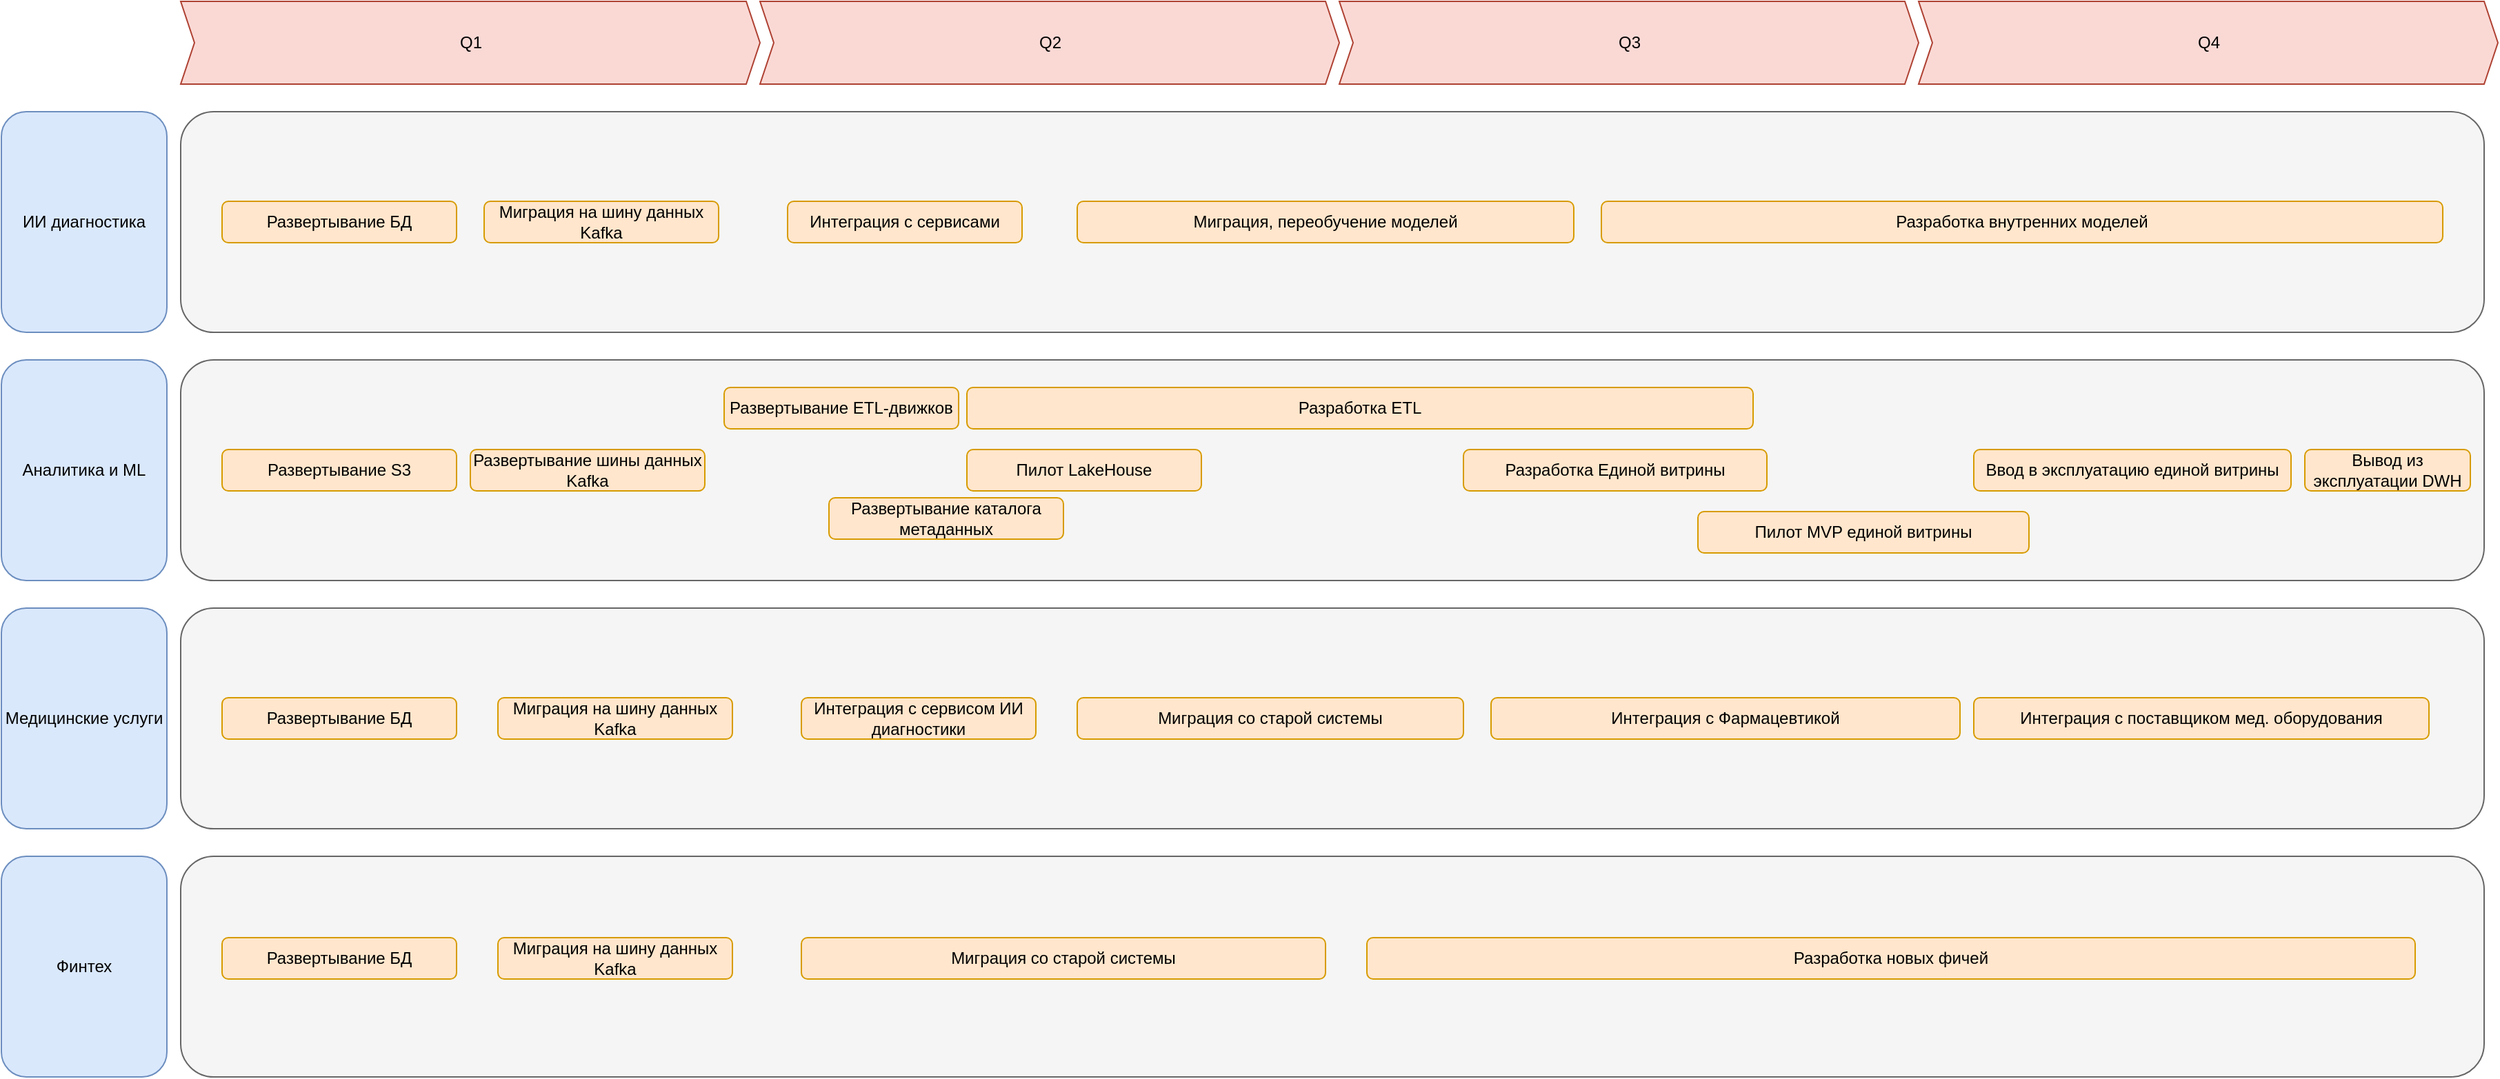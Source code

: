 <mxfile version="27.0.2">
  <diagram name="Страница — 1" id="i2fdYvcwtz1-ZjgtFgTK">
    <mxGraphModel dx="2253" dy="841" grid="1" gridSize="10" guides="1" tooltips="1" connect="1" arrows="1" fold="1" page="1" pageScale="1" pageWidth="827" pageHeight="1169" math="0" shadow="0">
      <root>
        <mxCell id="0" />
        <mxCell id="1" parent="0" />
        <mxCell id="DC0lNA1xcFuRWykVNkiX-1" value="Q1" style="html=1;shadow=0;dashed=0;align=center;verticalAlign=middle;shape=mxgraph.arrows2.arrow;dy=0;dx=10;notch=10;fillColor=#fad9d5;strokeColor=#ae4132;" parent="1" vertex="1">
          <mxGeometry x="20" y="250" width="420" height="60" as="geometry" />
        </mxCell>
        <mxCell id="DC0lNA1xcFuRWykVNkiX-2" value="Медицинские услуги" style="rounded=1;whiteSpace=wrap;html=1;fillColor=#dae8fc;strokeColor=#6c8ebf;" parent="1" vertex="1">
          <mxGeometry x="-110" y="690" width="120" height="160" as="geometry" />
        </mxCell>
        <mxCell id="DC0lNA1xcFuRWykVNkiX-3" value="ИИ диагностика" style="rounded=1;whiteSpace=wrap;html=1;fillColor=#dae8fc;strokeColor=#6c8ebf;" parent="1" vertex="1">
          <mxGeometry x="-110" y="330" width="120" height="160" as="geometry" />
        </mxCell>
        <mxCell id="DC0lNA1xcFuRWykVNkiX-4" value="Финтех" style="rounded=1;whiteSpace=wrap;html=1;fillColor=#dae8fc;strokeColor=#6c8ebf;" parent="1" vertex="1">
          <mxGeometry x="-110" y="870" width="120" height="160" as="geometry" />
        </mxCell>
        <mxCell id="DC0lNA1xcFuRWykVNkiX-5" value="Q2" style="html=1;shadow=0;dashed=0;align=center;verticalAlign=middle;shape=mxgraph.arrows2.arrow;dy=0;dx=10;notch=10;fillColor=#fad9d5;strokeColor=#ae4132;" parent="1" vertex="1">
          <mxGeometry x="440" y="250" width="420" height="60" as="geometry" />
        </mxCell>
        <mxCell id="DC0lNA1xcFuRWykVNkiX-6" value="Q3" style="html=1;shadow=0;dashed=0;align=center;verticalAlign=middle;shape=mxgraph.arrows2.arrow;dy=0;dx=10;notch=10;fillColor=#fad9d5;strokeColor=#ae4132;" parent="1" vertex="1">
          <mxGeometry x="860" y="250" width="420" height="60" as="geometry" />
        </mxCell>
        <mxCell id="DC0lNA1xcFuRWykVNkiX-7" value="" style="rounded=1;whiteSpace=wrap;html=1;fillColor=#f5f5f5;fontColor=#333333;strokeColor=#666666;" parent="1" vertex="1">
          <mxGeometry x="20" y="690" width="1670" height="160" as="geometry" />
        </mxCell>
        <mxCell id="DC0lNA1xcFuRWykVNkiX-8" value="" style="rounded=1;whiteSpace=wrap;html=1;fillColor=#f5f5f5;fontColor=#333333;strokeColor=#666666;" parent="1" vertex="1">
          <mxGeometry x="20" y="870" width="1670" height="160" as="geometry" />
        </mxCell>
        <mxCell id="DC0lNA1xcFuRWykVNkiX-9" value="" style="rounded=1;whiteSpace=wrap;html=1;fillColor=#f5f5f5;fontColor=#333333;strokeColor=#666666;" parent="1" vertex="1">
          <mxGeometry x="20" y="330" width="1670" height="160" as="geometry" />
        </mxCell>
        <mxCell id="DC0lNA1xcFuRWykVNkiX-14" value="Аналитика и ML" style="rounded=1;whiteSpace=wrap;html=1;fillColor=#dae8fc;strokeColor=#6c8ebf;" parent="1" vertex="1">
          <mxGeometry x="-110" y="510" width="120" height="160" as="geometry" />
        </mxCell>
        <mxCell id="DC0lNA1xcFuRWykVNkiX-15" value="" style="rounded=1;whiteSpace=wrap;html=1;fillColor=#f5f5f5;fontColor=#333333;strokeColor=#666666;" parent="1" vertex="1">
          <mxGeometry x="20" y="510" width="1670" height="160" as="geometry" />
        </mxCell>
        <mxCell id="DC0lNA1xcFuRWykVNkiX-18" value="Развертывание БД" style="rounded=1;whiteSpace=wrap;html=1;fillColor=#ffe6cc;strokeColor=#d79b00;" parent="1" vertex="1">
          <mxGeometry x="50" y="755" width="170" height="30" as="geometry" />
        </mxCell>
        <mxCell id="DC0lNA1xcFuRWykVNkiX-20" style="edgeStyle=orthogonalEdgeStyle;rounded=0;orthogonalLoop=1;jettySize=auto;html=1;exitX=0.5;exitY=1;exitDx=0;exitDy=0;" parent="1" edge="1">
          <mxGeometry relative="1" as="geometry">
            <mxPoint x="340" y="760" as="sourcePoint" />
            <mxPoint x="340" y="760" as="targetPoint" />
          </mxGeometry>
        </mxCell>
        <mxCell id="DC0lNA1xcFuRWykVNkiX-29" value="Q4" style="html=1;shadow=0;dashed=0;align=center;verticalAlign=middle;shape=mxgraph.arrows2.arrow;dy=0;dx=10;notch=10;fillColor=#fad9d5;strokeColor=#ae4132;" parent="1" vertex="1">
          <mxGeometry x="1280" y="250" width="420" height="60" as="geometry" />
        </mxCell>
        <mxCell id="DC0lNA1xcFuRWykVNkiX-31" value="Развертывание БД" style="rounded=1;whiteSpace=wrap;html=1;fillColor=#ffe6cc;strokeColor=#d79b00;" parent="1" vertex="1">
          <mxGeometry x="50" y="929" width="170" height="30" as="geometry" />
        </mxCell>
        <mxCell id="DC0lNA1xcFuRWykVNkiX-32" value="Развертывание БД" style="rounded=1;whiteSpace=wrap;html=1;fillColor=#ffe6cc;strokeColor=#d79b00;" parent="1" vertex="1">
          <mxGeometry x="50" y="395" width="170" height="30" as="geometry" />
        </mxCell>
        <mxCell id="DC0lNA1xcFuRWykVNkiX-33" value="Развертывание S3" style="rounded=1;whiteSpace=wrap;html=1;fillColor=#ffe6cc;strokeColor=#d79b00;" parent="1" vertex="1">
          <mxGeometry x="50" y="575" width="170" height="30" as="geometry" />
        </mxCell>
        <mxCell id="DC0lNA1xcFuRWykVNkiX-34" value="Развертывание ETL-движков" style="rounded=1;whiteSpace=wrap;html=1;fillColor=#ffe6cc;strokeColor=#d79b00;" parent="1" vertex="1">
          <mxGeometry x="414" y="530" width="170" height="30" as="geometry" />
        </mxCell>
        <mxCell id="DC0lNA1xcFuRWykVNkiX-35" value="Развертывание каталога метаданных" style="rounded=1;whiteSpace=wrap;html=1;fillColor=#ffe6cc;strokeColor=#d79b00;" parent="1" vertex="1">
          <mxGeometry x="490" y="610" width="170" height="30" as="geometry" />
        </mxCell>
        <mxCell id="DC0lNA1xcFuRWykVNkiX-36" value="Пилот LakeHouse" style="rounded=1;whiteSpace=wrap;html=1;fillColor=#ffe6cc;strokeColor=#d79b00;" parent="1" vertex="1">
          <mxGeometry x="590" y="575" width="170" height="30" as="geometry" />
        </mxCell>
        <mxCell id="DC0lNA1xcFuRWykVNkiX-37" value="Разработка Единой витрины" style="rounded=1;whiteSpace=wrap;html=1;fillColor=#ffe6cc;strokeColor=#d79b00;" parent="1" vertex="1">
          <mxGeometry x="950" y="575" width="220" height="30" as="geometry" />
        </mxCell>
        <mxCell id="DC0lNA1xcFuRWykVNkiX-39" value="Развертывание шины данных Kafka" style="rounded=1;whiteSpace=wrap;html=1;fillColor=#ffe6cc;strokeColor=#d79b00;" parent="1" vertex="1">
          <mxGeometry x="230" y="575" width="170" height="30" as="geometry" />
        </mxCell>
        <mxCell id="DC0lNA1xcFuRWykVNkiX-40" value="Миграция на шину данных Kafka" style="rounded=1;whiteSpace=wrap;html=1;fillColor=#ffe6cc;strokeColor=#d79b00;" parent="1" vertex="1">
          <mxGeometry x="240" y="395" width="170" height="30" as="geometry" />
        </mxCell>
        <mxCell id="DC0lNA1xcFuRWykVNkiX-41" value="Миграция на шину данных Kafka" style="rounded=1;whiteSpace=wrap;html=1;fillColor=#ffe6cc;strokeColor=#d79b00;" parent="1" vertex="1">
          <mxGeometry x="250" y="929" width="170" height="30" as="geometry" />
        </mxCell>
        <mxCell id="DC0lNA1xcFuRWykVNkiX-42" value="Миграция на шину данных Kafka" style="rounded=1;whiteSpace=wrap;html=1;fillColor=#ffe6cc;strokeColor=#d79b00;" parent="1" vertex="1">
          <mxGeometry x="250" y="755" width="170" height="30" as="geometry" />
        </mxCell>
        <mxCell id="DC0lNA1xcFuRWykVNkiX-43" value="Разработка ETL" style="rounded=1;whiteSpace=wrap;html=1;fillColor=#ffe6cc;strokeColor=#d79b00;" parent="1" vertex="1">
          <mxGeometry x="590" y="530" width="570" height="30" as="geometry" />
        </mxCell>
        <mxCell id="DC0lNA1xcFuRWykVNkiX-45" value="Интеграция с сервисами" style="rounded=1;whiteSpace=wrap;html=1;fillColor=#ffe6cc;strokeColor=#d79b00;" parent="1" vertex="1">
          <mxGeometry x="460" y="395" width="170" height="30" as="geometry" />
        </mxCell>
        <mxCell id="DC0lNA1xcFuRWykVNkiX-46" value="Интеграция с сервисом ИИ диагностики" style="rounded=1;whiteSpace=wrap;html=1;fillColor=#ffe6cc;strokeColor=#d79b00;" parent="1" vertex="1">
          <mxGeometry x="470" y="755" width="170" height="30" as="geometry" />
        </mxCell>
        <mxCell id="DC0lNA1xcFuRWykVNkiX-47" value="Миграция cо старой системы" style="rounded=1;whiteSpace=wrap;html=1;fillColor=#ffe6cc;strokeColor=#d79b00;" parent="1" vertex="1">
          <mxGeometry x="670" y="755" width="280" height="30" as="geometry" />
        </mxCell>
        <mxCell id="DC0lNA1xcFuRWykVNkiX-48" value="Миграция cо старой системы" style="rounded=1;whiteSpace=wrap;html=1;fillColor=#ffe6cc;strokeColor=#d79b00;" parent="1" vertex="1">
          <mxGeometry x="470" y="929" width="380" height="30" as="geometry" />
        </mxCell>
        <mxCell id="DC0lNA1xcFuRWykVNkiX-49" value="Миграция, переобучение моделей" style="rounded=1;whiteSpace=wrap;html=1;fillColor=#ffe6cc;strokeColor=#d79b00;" parent="1" vertex="1">
          <mxGeometry x="670" y="395" width="360" height="30" as="geometry" />
        </mxCell>
        <mxCell id="DC0lNA1xcFuRWykVNkiX-50" value="Пилот MVP единой витрины" style="rounded=1;whiteSpace=wrap;html=1;fillColor=#ffe6cc;strokeColor=#d79b00;" parent="1" vertex="1">
          <mxGeometry x="1120" y="620" width="240" height="30" as="geometry" />
        </mxCell>
        <mxCell id="DC0lNA1xcFuRWykVNkiX-51" value="Ввод в эксплуатацию единой витрины" style="rounded=1;whiteSpace=wrap;html=1;fillColor=#ffe6cc;strokeColor=#d79b00;" parent="1" vertex="1">
          <mxGeometry x="1320" y="575" width="230" height="30" as="geometry" />
        </mxCell>
        <mxCell id="DC0lNA1xcFuRWykVNkiX-52" value="Интеграция с Фармацевтикой" style="rounded=1;whiteSpace=wrap;html=1;fillColor=#ffe6cc;strokeColor=#d79b00;" parent="1" vertex="1">
          <mxGeometry x="970" y="755" width="340" height="30" as="geometry" />
        </mxCell>
        <mxCell id="DC0lNA1xcFuRWykVNkiX-53" value="Интеграция с поставщиком мед. оборудования" style="rounded=1;whiteSpace=wrap;html=1;fillColor=#ffe6cc;strokeColor=#d79b00;" parent="1" vertex="1">
          <mxGeometry x="1320" y="755" width="330" height="30" as="geometry" />
        </mxCell>
        <mxCell id="DC0lNA1xcFuRWykVNkiX-55" value="Разработка новых фичей" style="rounded=1;whiteSpace=wrap;html=1;fillColor=#ffe6cc;strokeColor=#d79b00;" parent="1" vertex="1">
          <mxGeometry x="880" y="929" width="760" height="30" as="geometry" />
        </mxCell>
        <mxCell id="DC0lNA1xcFuRWykVNkiX-56" value="Разработка внутренних моделей" style="rounded=1;whiteSpace=wrap;html=1;fillColor=#ffe6cc;strokeColor=#d79b00;" parent="1" vertex="1">
          <mxGeometry x="1050" y="395" width="610" height="30" as="geometry" />
        </mxCell>
        <mxCell id="DC0lNA1xcFuRWykVNkiX-57" value="Вывод из эксплуатации DWH" style="rounded=1;whiteSpace=wrap;html=1;fillColor=#ffe6cc;strokeColor=#d79b00;" parent="1" vertex="1">
          <mxGeometry x="1560" y="575" width="120" height="30" as="geometry" />
        </mxCell>
      </root>
    </mxGraphModel>
  </diagram>
</mxfile>
